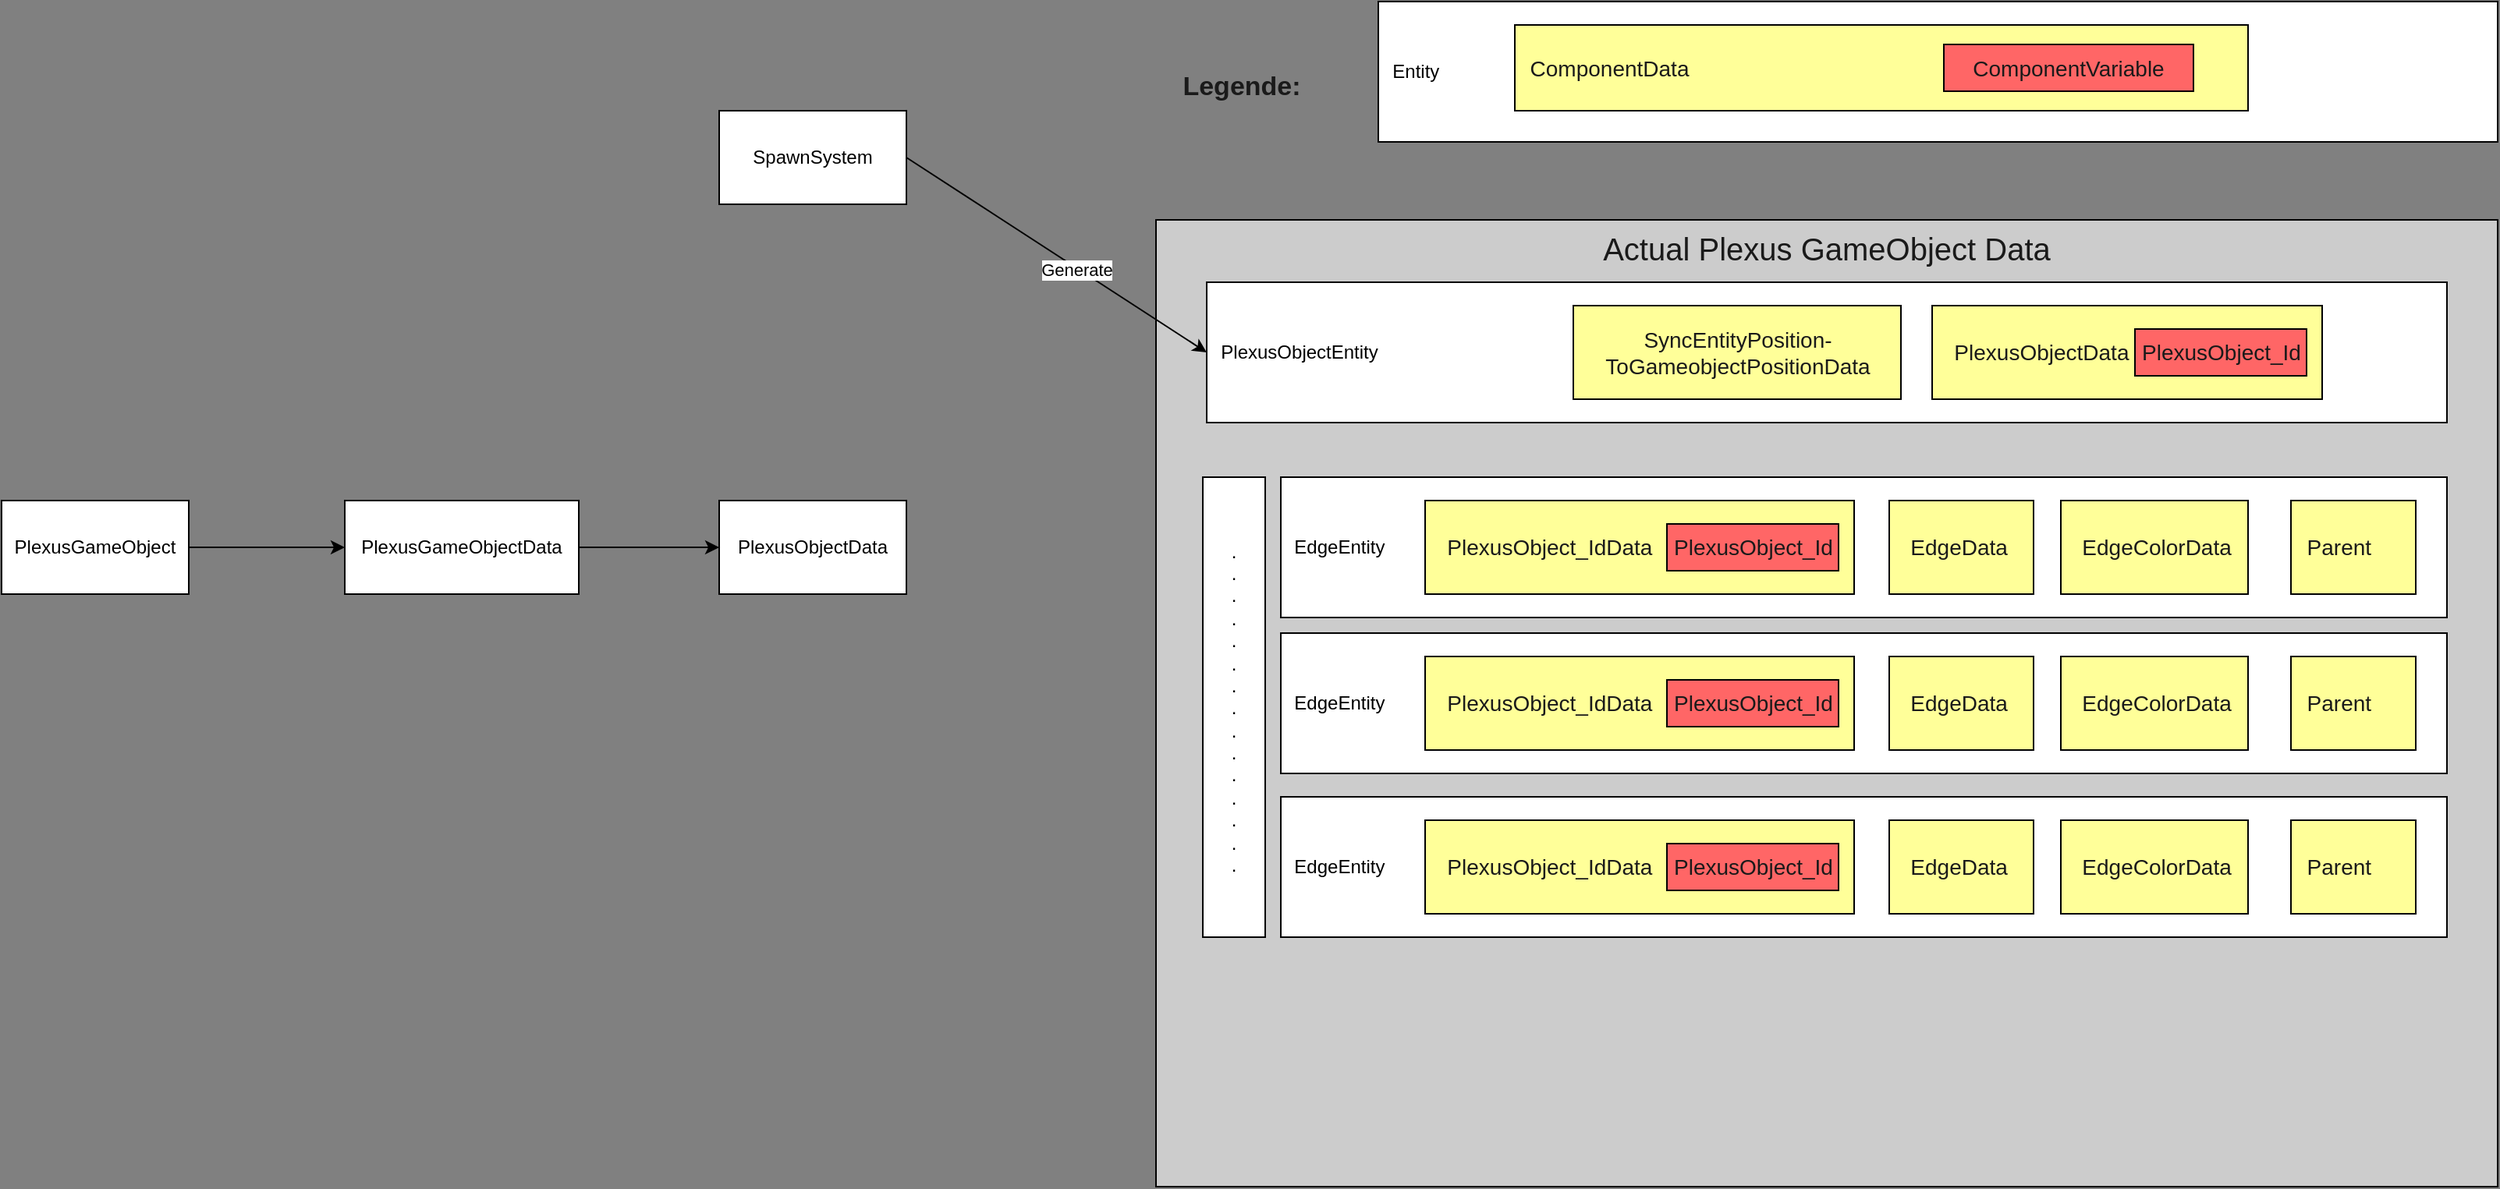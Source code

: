 <mxfile>
    <diagram id="-_sJZ-9OhW_i1UguKcxo" name="Page-1">
        <mxGraphModel dx="1079" dy="775" grid="1" gridSize="10" guides="1" tooltips="1" connect="1" arrows="1" fold="1" page="1" pageScale="1" pageWidth="850" pageHeight="1100" background="#808080" math="0" shadow="0">
            <root>
                <mxCell id="0"/>
                <mxCell id="1" parent="0"/>
                <mxCell id="34" value="Actual Plexus GameObject Data" style="rounded=0;whiteSpace=wrap;html=1;fillColor=#CCCCCC;fontColor=#1A1A1A;verticalAlign=top;fontSize=20;" parent="1" vertex="1">
                    <mxGeometry x="880" y="160" width="860" height="620" as="geometry"/>
                </mxCell>
                <mxCell id="2" value="PlexusGameObject" style="rounded=0;whiteSpace=wrap;html=1;" parent="1" vertex="1">
                    <mxGeometry x="140" y="340" width="120" height="60" as="geometry"/>
                </mxCell>
                <mxCell id="4" value="" style="endArrow=classic;html=1;exitX=1;exitY=0.5;exitDx=0;exitDy=0;" parent="1" source="2" edge="1">
                    <mxGeometry width="50" height="50" relative="1" as="geometry">
                        <mxPoint x="310" y="430" as="sourcePoint"/>
                        <mxPoint x="360" y="370" as="targetPoint"/>
                    </mxGeometry>
                </mxCell>
                <mxCell id="9" value="PlexusGameObjectData" style="rounded=0;whiteSpace=wrap;html=1;" parent="1" vertex="1">
                    <mxGeometry x="360" y="340" width="150" height="60" as="geometry"/>
                </mxCell>
                <mxCell id="10" value="" style="endArrow=classic;html=1;exitX=1;exitY=0.5;exitDx=0;exitDy=0;" parent="1" source="9" edge="1">
                    <mxGeometry width="50" height="50" relative="1" as="geometry">
                        <mxPoint x="550" y="420" as="sourcePoint"/>
                        <mxPoint x="600" y="370" as="targetPoint"/>
                    </mxGeometry>
                </mxCell>
                <mxCell id="11" value="PlexusObjectData" style="rounded=0;whiteSpace=wrap;html=1;" parent="1" vertex="1">
                    <mxGeometry x="600" y="340" width="120" height="60" as="geometry"/>
                </mxCell>
                <mxCell id="12" value="SpawnSystem" style="rounded=0;whiteSpace=wrap;html=1;" parent="1" vertex="1">
                    <mxGeometry x="600" y="90" width="120" height="60" as="geometry"/>
                </mxCell>
                <mxCell id="13" value="&amp;nbsp; PlexusObjectEntity" style="rounded=0;whiteSpace=wrap;html=1;align=left;" parent="1" vertex="1">
                    <mxGeometry x="912.5" y="200" width="795" height="90" as="geometry"/>
                </mxCell>
                <mxCell id="14" value="" style="endArrow=classic;html=1;exitX=1;exitY=0.5;exitDx=0;exitDy=0;entryX=0;entryY=0.5;entryDx=0;entryDy=0;" parent="1" source="12" target="13" edge="1">
                    <mxGeometry width="50" height="50" relative="1" as="geometry">
                        <mxPoint x="760" y="150" as="sourcePoint"/>
                        <mxPoint x="810" y="100" as="targetPoint"/>
                    </mxGeometry>
                </mxCell>
                <mxCell id="15" value="Generate" style="edgeLabel;html=1;align=center;verticalAlign=middle;resizable=0;points=[];" parent="14" vertex="1" connectable="0">
                    <mxGeometry x="0.139" y="-1" relative="1" as="geometry">
                        <mxPoint as="offset"/>
                    </mxGeometry>
                </mxCell>
                <mxCell id="17" value="&amp;nbsp; EdgeEntity" style="rounded=0;whiteSpace=wrap;html=1;align=left;" parent="1" vertex="1">
                    <mxGeometry x="960" y="325" width="747.5" height="90" as="geometry"/>
                </mxCell>
                <mxCell id="35" value="SyncEntityPosition-ToGameobjectPositionData" style="rounded=0;whiteSpace=wrap;html=1;fontSize=14;fontColor=#1A1A1A;fillColor=#FFFF99;" parent="1" vertex="1">
                    <mxGeometry x="1147.5" y="215" width="210" height="60" as="geometry"/>
                </mxCell>
                <mxCell id="36" value="&amp;nbsp; &amp;nbsp;PlexusObjectData" style="rounded=0;whiteSpace=wrap;html=1;fontSize=14;fontColor=#1A1A1A;fillColor=#FFFF99;align=left;" parent="1" vertex="1">
                    <mxGeometry x="1377.5" y="215" width="250" height="60" as="geometry"/>
                </mxCell>
                <mxCell id="37" value="PlexusObject_Id" style="rounded=0;whiteSpace=wrap;html=1;fontSize=14;fontColor=#1A1A1A;fillColor=#FF6666;" parent="1" vertex="1">
                    <mxGeometry x="1507.5" y="230" width="110" height="30" as="geometry"/>
                </mxCell>
                <mxCell id="38" value="&amp;nbsp; Entity" style="rounded=0;whiteSpace=wrap;html=1;align=left;" parent="1" vertex="1">
                    <mxGeometry x="1022.5" y="20" width="717.5" height="90" as="geometry"/>
                </mxCell>
                <mxCell id="39" value="&amp;nbsp; ComponentData" style="rounded=0;whiteSpace=wrap;html=1;fontSize=14;fontColor=#1A1A1A;fillColor=#FFFF99;align=left;" parent="1" vertex="1">
                    <mxGeometry x="1110" y="35" width="470" height="55" as="geometry"/>
                </mxCell>
                <mxCell id="40" value="ComponentVariable" style="rounded=0;whiteSpace=wrap;html=1;fontSize=14;fontColor=#1A1A1A;fillColor=#FF6666;" parent="1" vertex="1">
                    <mxGeometry x="1385" y="47.5" width="160" height="30" as="geometry"/>
                </mxCell>
                <mxCell id="44" value="Legende:" style="text;html=1;strokeColor=none;fillColor=none;align=center;verticalAlign=middle;whiteSpace=wrap;rounded=0;fontSize=17;fontColor=#1A1A1A;fontStyle=1" parent="1" vertex="1">
                    <mxGeometry x="905" y="60" width="60" height="30" as="geometry"/>
                </mxCell>
                <mxCell id="45" value="&amp;nbsp; &amp;nbsp;PlexusObject_IdData" style="rounded=0;whiteSpace=wrap;html=1;fontSize=14;fontColor=#1A1A1A;fillColor=#FFFF99;align=left;" vertex="1" parent="1">
                    <mxGeometry x="1052.5" y="340" width="275" height="60" as="geometry"/>
                </mxCell>
                <mxCell id="46" value="PlexusObject_Id" style="rounded=0;whiteSpace=wrap;html=1;fontSize=14;fontColor=#1A1A1A;fillColor=#FF6666;" vertex="1" parent="1">
                    <mxGeometry x="1207.5" y="355" width="110" height="30" as="geometry"/>
                </mxCell>
                <mxCell id="47" value="&amp;nbsp; &amp;nbsp;EdgeData" style="rounded=0;whiteSpace=wrap;html=1;fontSize=14;fontColor=#1A1A1A;fillColor=#FFFF99;align=left;" vertex="1" parent="1">
                    <mxGeometry x="1350" y="340" width="92.5" height="60" as="geometry"/>
                </mxCell>
                <mxCell id="48" value="&amp;nbsp; &amp;nbsp;EdgeColorData" style="rounded=0;whiteSpace=wrap;html=1;fontSize=14;fontColor=#1A1A1A;fillColor=#FFFF99;align=left;" vertex="1" parent="1">
                    <mxGeometry x="1460" y="340" width="120" height="60" as="geometry"/>
                </mxCell>
                <mxCell id="49" value="&amp;nbsp; Parent" style="rounded=0;whiteSpace=wrap;html=1;fontSize=14;fontColor=#1A1A1A;fillColor=#FFFF99;align=left;" vertex="1" parent="1">
                    <mxGeometry x="1607.5" y="340" width="80" height="60" as="geometry"/>
                </mxCell>
                <mxCell id="50" value="&amp;nbsp; EdgeEntity" style="rounded=0;whiteSpace=wrap;html=1;align=left;" vertex="1" parent="1">
                    <mxGeometry x="960" y="425" width="747.5" height="90" as="geometry"/>
                </mxCell>
                <mxCell id="51" value="&amp;nbsp; &amp;nbsp;PlexusObject_IdData" style="rounded=0;whiteSpace=wrap;html=1;fontSize=14;fontColor=#1A1A1A;fillColor=#FFFF99;align=left;" vertex="1" parent="1">
                    <mxGeometry x="1052.5" y="440" width="275" height="60" as="geometry"/>
                </mxCell>
                <mxCell id="52" value="PlexusObject_Id" style="rounded=0;whiteSpace=wrap;html=1;fontSize=14;fontColor=#1A1A1A;fillColor=#FF6666;" vertex="1" parent="1">
                    <mxGeometry x="1207.5" y="455" width="110" height="30" as="geometry"/>
                </mxCell>
                <mxCell id="53" value="&amp;nbsp; &amp;nbsp;EdgeData" style="rounded=0;whiteSpace=wrap;html=1;fontSize=14;fontColor=#1A1A1A;fillColor=#FFFF99;align=left;" vertex="1" parent="1">
                    <mxGeometry x="1350" y="440" width="92.5" height="60" as="geometry"/>
                </mxCell>
                <mxCell id="54" value="&amp;nbsp; &amp;nbsp;EdgeColorData" style="rounded=0;whiteSpace=wrap;html=1;fontSize=14;fontColor=#1A1A1A;fillColor=#FFFF99;align=left;" vertex="1" parent="1">
                    <mxGeometry x="1460" y="440" width="120" height="60" as="geometry"/>
                </mxCell>
                <mxCell id="55" value="&amp;nbsp; Parent" style="rounded=0;whiteSpace=wrap;html=1;fontSize=14;fontColor=#1A1A1A;fillColor=#FFFF99;align=left;" vertex="1" parent="1">
                    <mxGeometry x="1607.5" y="440" width="80" height="60" as="geometry"/>
                </mxCell>
                <mxCell id="56" value="&amp;nbsp; EdgeEntity" style="rounded=0;whiteSpace=wrap;html=1;align=left;" vertex="1" parent="1">
                    <mxGeometry x="960" y="530" width="747.5" height="90" as="geometry"/>
                </mxCell>
                <mxCell id="57" value="&amp;nbsp; &amp;nbsp;PlexusObject_IdData" style="rounded=0;whiteSpace=wrap;html=1;fontSize=14;fontColor=#1A1A1A;fillColor=#FFFF99;align=left;" vertex="1" parent="1">
                    <mxGeometry x="1052.5" y="545" width="275" height="60" as="geometry"/>
                </mxCell>
                <mxCell id="58" value="PlexusObject_Id" style="rounded=0;whiteSpace=wrap;html=1;fontSize=14;fontColor=#1A1A1A;fillColor=#FF6666;" vertex="1" parent="1">
                    <mxGeometry x="1207.5" y="560" width="110" height="30" as="geometry"/>
                </mxCell>
                <mxCell id="59" value="&amp;nbsp; &amp;nbsp;EdgeData" style="rounded=0;whiteSpace=wrap;html=1;fontSize=14;fontColor=#1A1A1A;fillColor=#FFFF99;align=left;" vertex="1" parent="1">
                    <mxGeometry x="1350" y="545" width="92.5" height="60" as="geometry"/>
                </mxCell>
                <mxCell id="60" value="&amp;nbsp; &amp;nbsp;EdgeColorData" style="rounded=0;whiteSpace=wrap;html=1;fontSize=14;fontColor=#1A1A1A;fillColor=#FFFF99;align=left;" vertex="1" parent="1">
                    <mxGeometry x="1460" y="545" width="120" height="60" as="geometry"/>
                </mxCell>
                <mxCell id="61" value="&amp;nbsp; Parent" style="rounded=0;whiteSpace=wrap;html=1;fontSize=14;fontColor=#1A1A1A;fillColor=#FFFF99;align=left;" vertex="1" parent="1">
                    <mxGeometry x="1607.5" y="545" width="80" height="60" as="geometry"/>
                </mxCell>
                <mxCell id="62" value=".&lt;br&gt;.&lt;br&gt;.&lt;br&gt;.&lt;br&gt;.&lt;br&gt;.&lt;br&gt;.&lt;br&gt;.&lt;br&gt;.&lt;br&gt;.&lt;br&gt;.&lt;br&gt;.&lt;br&gt;.&lt;br&gt;.&lt;br&gt;.&lt;br&gt;" style="rounded=0;whiteSpace=wrap;html=1;" vertex="1" parent="1">
                    <mxGeometry x="910" y="325" width="40" height="295" as="geometry"/>
                </mxCell>
            </root>
        </mxGraphModel>
    </diagram>
</mxfile>